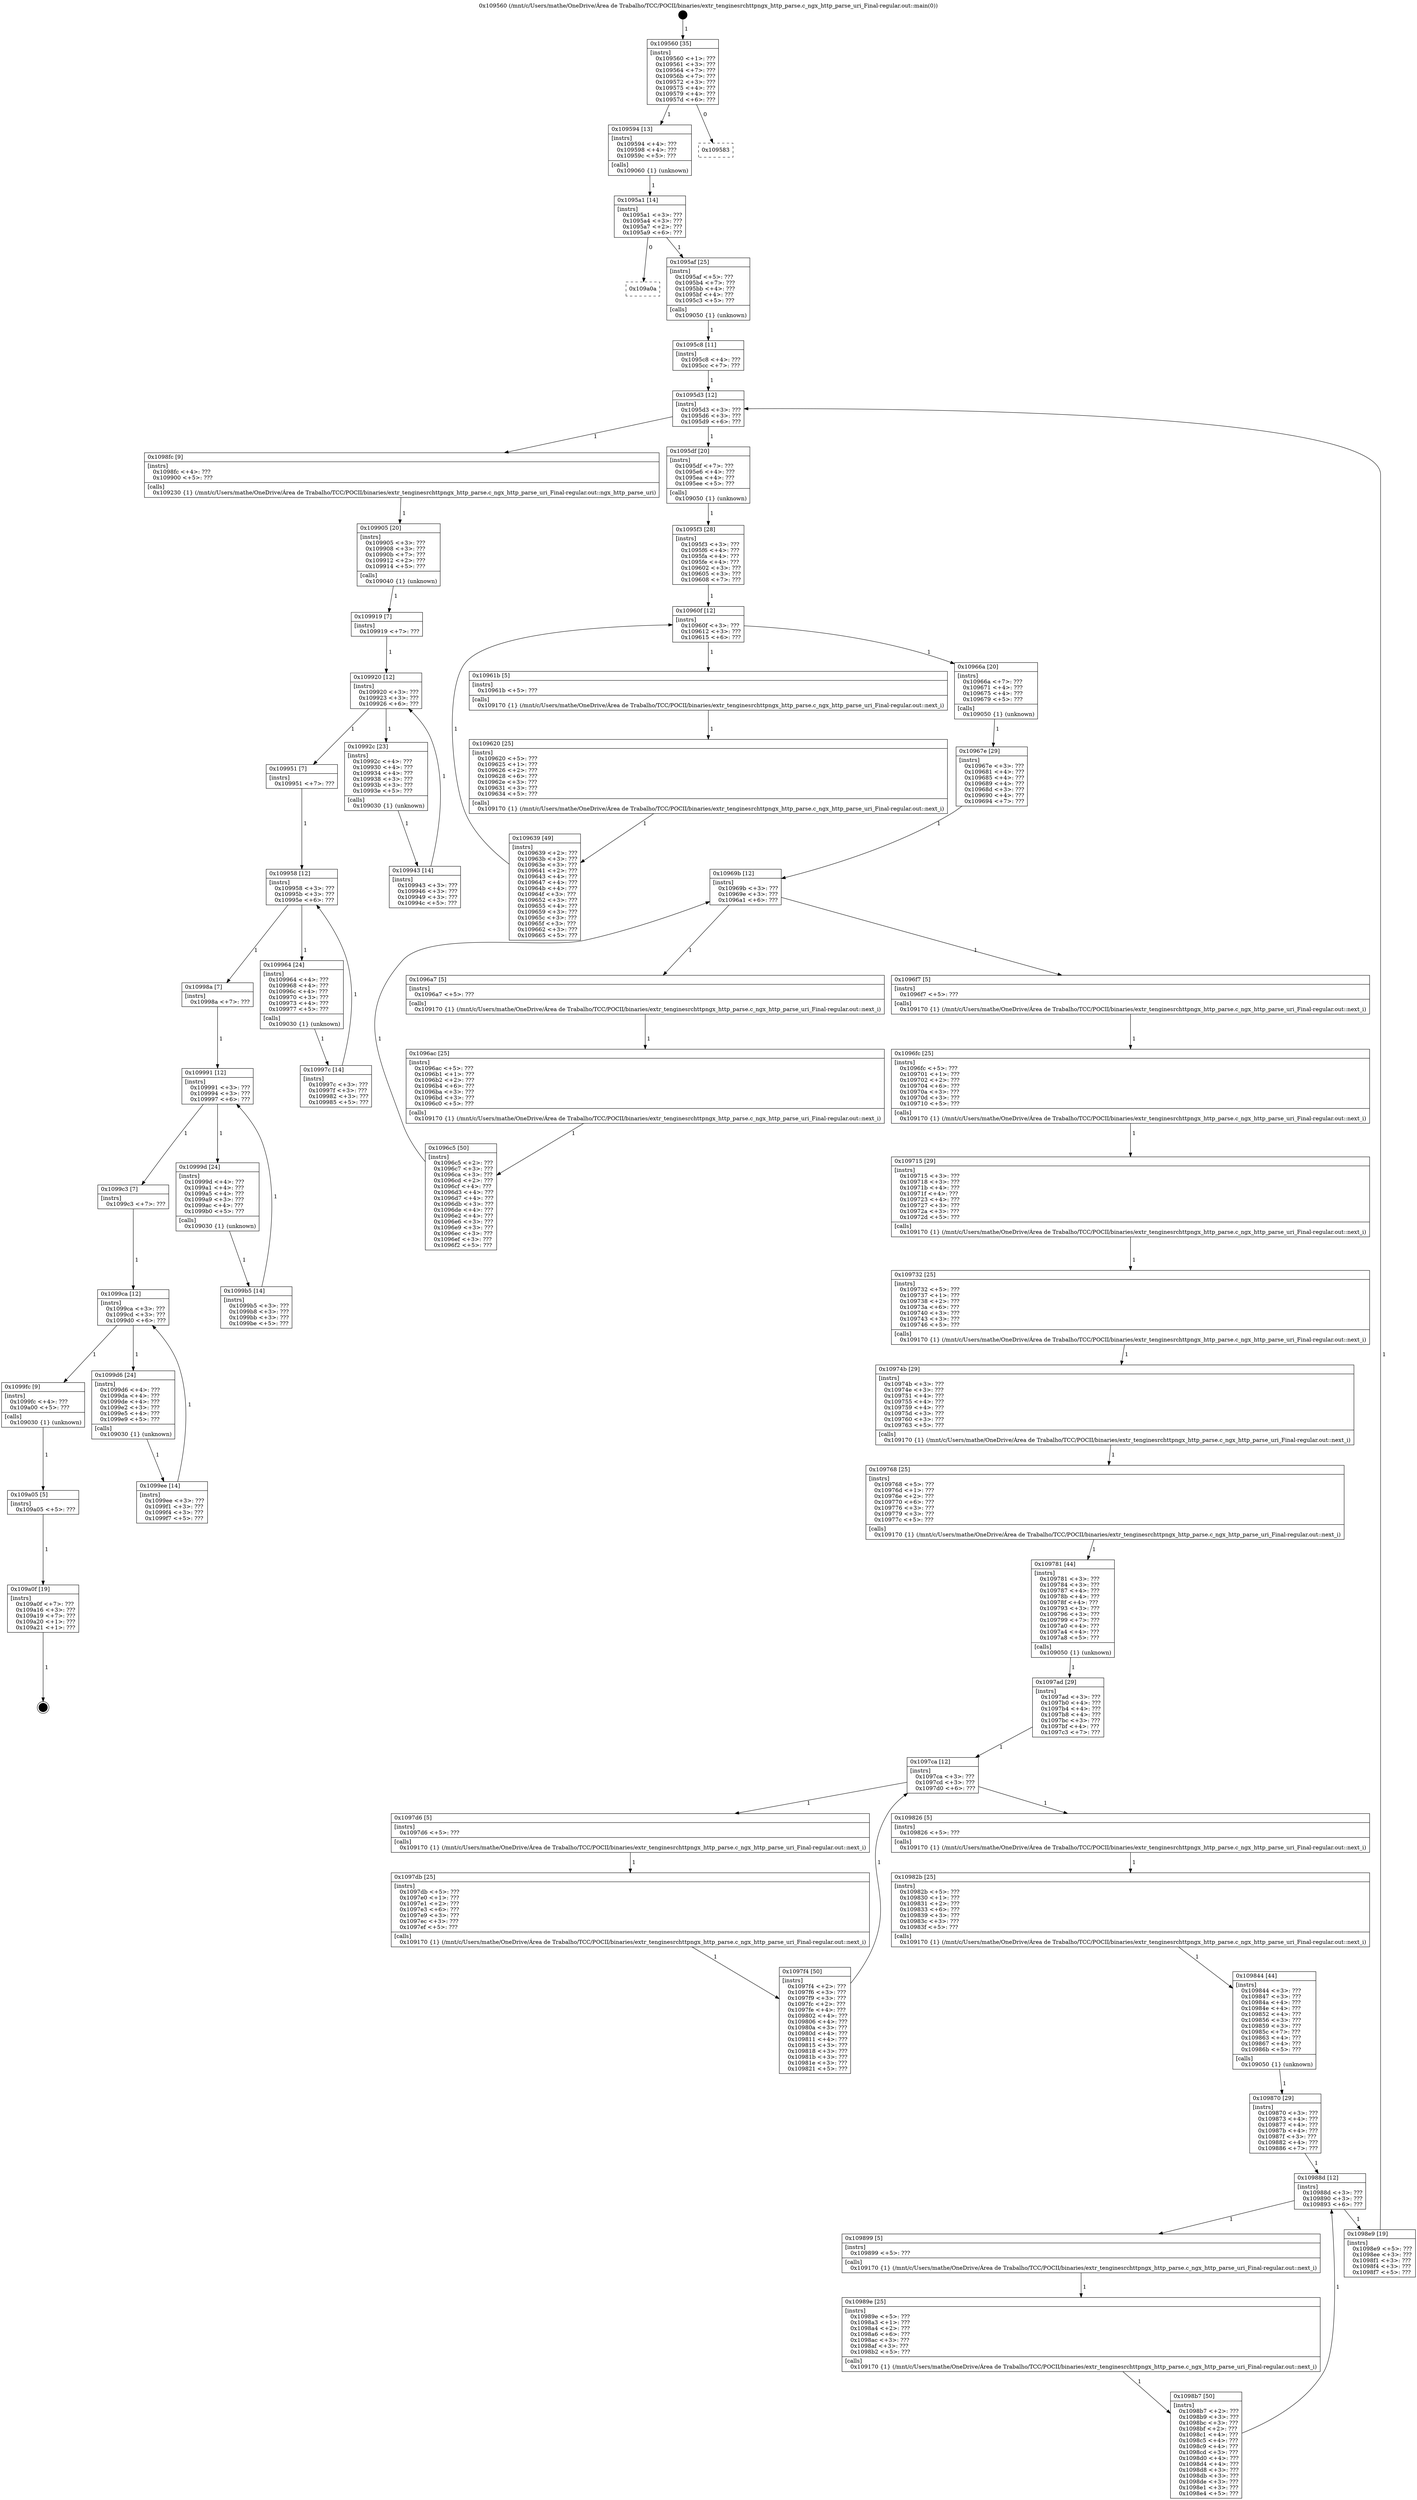 digraph "0x109560" {
  label = "0x109560 (/mnt/c/Users/mathe/OneDrive/Área de Trabalho/TCC/POCII/binaries/extr_tenginesrchttpngx_http_parse.c_ngx_http_parse_uri_Final-regular.out::main(0))"
  labelloc = "t"
  node[shape=record]

  Entry [label="",width=0.3,height=0.3,shape=circle,fillcolor=black,style=filled]
  "0x109560" [label="{
     0x109560 [35]\l
     | [instrs]\l
     &nbsp;&nbsp;0x109560 \<+1\>: ???\l
     &nbsp;&nbsp;0x109561 \<+3\>: ???\l
     &nbsp;&nbsp;0x109564 \<+7\>: ???\l
     &nbsp;&nbsp;0x10956b \<+7\>: ???\l
     &nbsp;&nbsp;0x109572 \<+3\>: ???\l
     &nbsp;&nbsp;0x109575 \<+4\>: ???\l
     &nbsp;&nbsp;0x109579 \<+4\>: ???\l
     &nbsp;&nbsp;0x10957d \<+6\>: ???\l
  }"]
  "0x109594" [label="{
     0x109594 [13]\l
     | [instrs]\l
     &nbsp;&nbsp;0x109594 \<+4\>: ???\l
     &nbsp;&nbsp;0x109598 \<+4\>: ???\l
     &nbsp;&nbsp;0x10959c \<+5\>: ???\l
     | [calls]\l
     &nbsp;&nbsp;0x109060 \{1\} (unknown)\l
  }"]
  "0x109583" [label="{
     0x109583\l
  }", style=dashed]
  "0x1095a1" [label="{
     0x1095a1 [14]\l
     | [instrs]\l
     &nbsp;&nbsp;0x1095a1 \<+3\>: ???\l
     &nbsp;&nbsp;0x1095a4 \<+3\>: ???\l
     &nbsp;&nbsp;0x1095a7 \<+2\>: ???\l
     &nbsp;&nbsp;0x1095a9 \<+6\>: ???\l
  }"]
  "0x109a0a" [label="{
     0x109a0a\l
  }", style=dashed]
  "0x1095af" [label="{
     0x1095af [25]\l
     | [instrs]\l
     &nbsp;&nbsp;0x1095af \<+5\>: ???\l
     &nbsp;&nbsp;0x1095b4 \<+7\>: ???\l
     &nbsp;&nbsp;0x1095bb \<+4\>: ???\l
     &nbsp;&nbsp;0x1095bf \<+4\>: ???\l
     &nbsp;&nbsp;0x1095c3 \<+5\>: ???\l
     | [calls]\l
     &nbsp;&nbsp;0x109050 \{1\} (unknown)\l
  }"]
  Exit [label="",width=0.3,height=0.3,shape=circle,fillcolor=black,style=filled,peripheries=2]
  "0x1095d3" [label="{
     0x1095d3 [12]\l
     | [instrs]\l
     &nbsp;&nbsp;0x1095d3 \<+3\>: ???\l
     &nbsp;&nbsp;0x1095d6 \<+3\>: ???\l
     &nbsp;&nbsp;0x1095d9 \<+6\>: ???\l
  }"]
  "0x1098fc" [label="{
     0x1098fc [9]\l
     | [instrs]\l
     &nbsp;&nbsp;0x1098fc \<+4\>: ???\l
     &nbsp;&nbsp;0x109900 \<+5\>: ???\l
     | [calls]\l
     &nbsp;&nbsp;0x109230 \{1\} (/mnt/c/Users/mathe/OneDrive/Área de Trabalho/TCC/POCII/binaries/extr_tenginesrchttpngx_http_parse.c_ngx_http_parse_uri_Final-regular.out::ngx_http_parse_uri)\l
  }"]
  "0x1095df" [label="{
     0x1095df [20]\l
     | [instrs]\l
     &nbsp;&nbsp;0x1095df \<+7\>: ???\l
     &nbsp;&nbsp;0x1095e6 \<+4\>: ???\l
     &nbsp;&nbsp;0x1095ea \<+4\>: ???\l
     &nbsp;&nbsp;0x1095ee \<+5\>: ???\l
     | [calls]\l
     &nbsp;&nbsp;0x109050 \{1\} (unknown)\l
  }"]
  "0x10960f" [label="{
     0x10960f [12]\l
     | [instrs]\l
     &nbsp;&nbsp;0x10960f \<+3\>: ???\l
     &nbsp;&nbsp;0x109612 \<+3\>: ???\l
     &nbsp;&nbsp;0x109615 \<+6\>: ???\l
  }"]
  "0x10966a" [label="{
     0x10966a [20]\l
     | [instrs]\l
     &nbsp;&nbsp;0x10966a \<+7\>: ???\l
     &nbsp;&nbsp;0x109671 \<+4\>: ???\l
     &nbsp;&nbsp;0x109675 \<+4\>: ???\l
     &nbsp;&nbsp;0x109679 \<+5\>: ???\l
     | [calls]\l
     &nbsp;&nbsp;0x109050 \{1\} (unknown)\l
  }"]
  "0x10961b" [label="{
     0x10961b [5]\l
     | [instrs]\l
     &nbsp;&nbsp;0x10961b \<+5\>: ???\l
     | [calls]\l
     &nbsp;&nbsp;0x109170 \{1\} (/mnt/c/Users/mathe/OneDrive/Área de Trabalho/TCC/POCII/binaries/extr_tenginesrchttpngx_http_parse.c_ngx_http_parse_uri_Final-regular.out::next_i)\l
  }"]
  "0x109620" [label="{
     0x109620 [25]\l
     | [instrs]\l
     &nbsp;&nbsp;0x109620 \<+5\>: ???\l
     &nbsp;&nbsp;0x109625 \<+1\>: ???\l
     &nbsp;&nbsp;0x109626 \<+2\>: ???\l
     &nbsp;&nbsp;0x109628 \<+6\>: ???\l
     &nbsp;&nbsp;0x10962e \<+3\>: ???\l
     &nbsp;&nbsp;0x109631 \<+3\>: ???\l
     &nbsp;&nbsp;0x109634 \<+5\>: ???\l
     | [calls]\l
     &nbsp;&nbsp;0x109170 \{1\} (/mnt/c/Users/mathe/OneDrive/Área de Trabalho/TCC/POCII/binaries/extr_tenginesrchttpngx_http_parse.c_ngx_http_parse_uri_Final-regular.out::next_i)\l
  }"]
  "0x109639" [label="{
     0x109639 [49]\l
     | [instrs]\l
     &nbsp;&nbsp;0x109639 \<+2\>: ???\l
     &nbsp;&nbsp;0x10963b \<+3\>: ???\l
     &nbsp;&nbsp;0x10963e \<+3\>: ???\l
     &nbsp;&nbsp;0x109641 \<+2\>: ???\l
     &nbsp;&nbsp;0x109643 \<+4\>: ???\l
     &nbsp;&nbsp;0x109647 \<+4\>: ???\l
     &nbsp;&nbsp;0x10964b \<+4\>: ???\l
     &nbsp;&nbsp;0x10964f \<+3\>: ???\l
     &nbsp;&nbsp;0x109652 \<+3\>: ???\l
     &nbsp;&nbsp;0x109655 \<+4\>: ???\l
     &nbsp;&nbsp;0x109659 \<+3\>: ???\l
     &nbsp;&nbsp;0x10965c \<+3\>: ???\l
     &nbsp;&nbsp;0x10965f \<+3\>: ???\l
     &nbsp;&nbsp;0x109662 \<+3\>: ???\l
     &nbsp;&nbsp;0x109665 \<+5\>: ???\l
  }"]
  "0x1095f3" [label="{
     0x1095f3 [28]\l
     | [instrs]\l
     &nbsp;&nbsp;0x1095f3 \<+3\>: ???\l
     &nbsp;&nbsp;0x1095f6 \<+4\>: ???\l
     &nbsp;&nbsp;0x1095fa \<+4\>: ???\l
     &nbsp;&nbsp;0x1095fe \<+4\>: ???\l
     &nbsp;&nbsp;0x109602 \<+3\>: ???\l
     &nbsp;&nbsp;0x109605 \<+3\>: ???\l
     &nbsp;&nbsp;0x109608 \<+7\>: ???\l
  }"]
  "0x10969b" [label="{
     0x10969b [12]\l
     | [instrs]\l
     &nbsp;&nbsp;0x10969b \<+3\>: ???\l
     &nbsp;&nbsp;0x10969e \<+3\>: ???\l
     &nbsp;&nbsp;0x1096a1 \<+6\>: ???\l
  }"]
  "0x1096f7" [label="{
     0x1096f7 [5]\l
     | [instrs]\l
     &nbsp;&nbsp;0x1096f7 \<+5\>: ???\l
     | [calls]\l
     &nbsp;&nbsp;0x109170 \{1\} (/mnt/c/Users/mathe/OneDrive/Área de Trabalho/TCC/POCII/binaries/extr_tenginesrchttpngx_http_parse.c_ngx_http_parse_uri_Final-regular.out::next_i)\l
  }"]
  "0x1096a7" [label="{
     0x1096a7 [5]\l
     | [instrs]\l
     &nbsp;&nbsp;0x1096a7 \<+5\>: ???\l
     | [calls]\l
     &nbsp;&nbsp;0x109170 \{1\} (/mnt/c/Users/mathe/OneDrive/Área de Trabalho/TCC/POCII/binaries/extr_tenginesrchttpngx_http_parse.c_ngx_http_parse_uri_Final-regular.out::next_i)\l
  }"]
  "0x1096ac" [label="{
     0x1096ac [25]\l
     | [instrs]\l
     &nbsp;&nbsp;0x1096ac \<+5\>: ???\l
     &nbsp;&nbsp;0x1096b1 \<+1\>: ???\l
     &nbsp;&nbsp;0x1096b2 \<+2\>: ???\l
     &nbsp;&nbsp;0x1096b4 \<+6\>: ???\l
     &nbsp;&nbsp;0x1096ba \<+3\>: ???\l
     &nbsp;&nbsp;0x1096bd \<+3\>: ???\l
     &nbsp;&nbsp;0x1096c0 \<+5\>: ???\l
     | [calls]\l
     &nbsp;&nbsp;0x109170 \{1\} (/mnt/c/Users/mathe/OneDrive/Área de Trabalho/TCC/POCII/binaries/extr_tenginesrchttpngx_http_parse.c_ngx_http_parse_uri_Final-regular.out::next_i)\l
  }"]
  "0x1096c5" [label="{
     0x1096c5 [50]\l
     | [instrs]\l
     &nbsp;&nbsp;0x1096c5 \<+2\>: ???\l
     &nbsp;&nbsp;0x1096c7 \<+3\>: ???\l
     &nbsp;&nbsp;0x1096ca \<+3\>: ???\l
     &nbsp;&nbsp;0x1096cd \<+2\>: ???\l
     &nbsp;&nbsp;0x1096cf \<+4\>: ???\l
     &nbsp;&nbsp;0x1096d3 \<+4\>: ???\l
     &nbsp;&nbsp;0x1096d7 \<+4\>: ???\l
     &nbsp;&nbsp;0x1096db \<+3\>: ???\l
     &nbsp;&nbsp;0x1096de \<+4\>: ???\l
     &nbsp;&nbsp;0x1096e2 \<+4\>: ???\l
     &nbsp;&nbsp;0x1096e6 \<+3\>: ???\l
     &nbsp;&nbsp;0x1096e9 \<+3\>: ???\l
     &nbsp;&nbsp;0x1096ec \<+3\>: ???\l
     &nbsp;&nbsp;0x1096ef \<+3\>: ???\l
     &nbsp;&nbsp;0x1096f2 \<+5\>: ???\l
  }"]
  "0x10967e" [label="{
     0x10967e [29]\l
     | [instrs]\l
     &nbsp;&nbsp;0x10967e \<+3\>: ???\l
     &nbsp;&nbsp;0x109681 \<+4\>: ???\l
     &nbsp;&nbsp;0x109685 \<+4\>: ???\l
     &nbsp;&nbsp;0x109689 \<+4\>: ???\l
     &nbsp;&nbsp;0x10968d \<+3\>: ???\l
     &nbsp;&nbsp;0x109690 \<+4\>: ???\l
     &nbsp;&nbsp;0x109694 \<+7\>: ???\l
  }"]
  "0x1096fc" [label="{
     0x1096fc [25]\l
     | [instrs]\l
     &nbsp;&nbsp;0x1096fc \<+5\>: ???\l
     &nbsp;&nbsp;0x109701 \<+1\>: ???\l
     &nbsp;&nbsp;0x109702 \<+2\>: ???\l
     &nbsp;&nbsp;0x109704 \<+6\>: ???\l
     &nbsp;&nbsp;0x10970a \<+3\>: ???\l
     &nbsp;&nbsp;0x10970d \<+3\>: ???\l
     &nbsp;&nbsp;0x109710 \<+5\>: ???\l
     | [calls]\l
     &nbsp;&nbsp;0x109170 \{1\} (/mnt/c/Users/mathe/OneDrive/Área de Trabalho/TCC/POCII/binaries/extr_tenginesrchttpngx_http_parse.c_ngx_http_parse_uri_Final-regular.out::next_i)\l
  }"]
  "0x109715" [label="{
     0x109715 [29]\l
     | [instrs]\l
     &nbsp;&nbsp;0x109715 \<+3\>: ???\l
     &nbsp;&nbsp;0x109718 \<+3\>: ???\l
     &nbsp;&nbsp;0x10971b \<+4\>: ???\l
     &nbsp;&nbsp;0x10971f \<+4\>: ???\l
     &nbsp;&nbsp;0x109723 \<+4\>: ???\l
     &nbsp;&nbsp;0x109727 \<+3\>: ???\l
     &nbsp;&nbsp;0x10972a \<+3\>: ???\l
     &nbsp;&nbsp;0x10972d \<+5\>: ???\l
     | [calls]\l
     &nbsp;&nbsp;0x109170 \{1\} (/mnt/c/Users/mathe/OneDrive/Área de Trabalho/TCC/POCII/binaries/extr_tenginesrchttpngx_http_parse.c_ngx_http_parse_uri_Final-regular.out::next_i)\l
  }"]
  "0x109732" [label="{
     0x109732 [25]\l
     | [instrs]\l
     &nbsp;&nbsp;0x109732 \<+5\>: ???\l
     &nbsp;&nbsp;0x109737 \<+1\>: ???\l
     &nbsp;&nbsp;0x109738 \<+2\>: ???\l
     &nbsp;&nbsp;0x10973a \<+6\>: ???\l
     &nbsp;&nbsp;0x109740 \<+3\>: ???\l
     &nbsp;&nbsp;0x109743 \<+3\>: ???\l
     &nbsp;&nbsp;0x109746 \<+5\>: ???\l
     | [calls]\l
     &nbsp;&nbsp;0x109170 \{1\} (/mnt/c/Users/mathe/OneDrive/Área de Trabalho/TCC/POCII/binaries/extr_tenginesrchttpngx_http_parse.c_ngx_http_parse_uri_Final-regular.out::next_i)\l
  }"]
  "0x10974b" [label="{
     0x10974b [29]\l
     | [instrs]\l
     &nbsp;&nbsp;0x10974b \<+3\>: ???\l
     &nbsp;&nbsp;0x10974e \<+3\>: ???\l
     &nbsp;&nbsp;0x109751 \<+4\>: ???\l
     &nbsp;&nbsp;0x109755 \<+4\>: ???\l
     &nbsp;&nbsp;0x109759 \<+4\>: ???\l
     &nbsp;&nbsp;0x10975d \<+3\>: ???\l
     &nbsp;&nbsp;0x109760 \<+3\>: ???\l
     &nbsp;&nbsp;0x109763 \<+5\>: ???\l
     | [calls]\l
     &nbsp;&nbsp;0x109170 \{1\} (/mnt/c/Users/mathe/OneDrive/Área de Trabalho/TCC/POCII/binaries/extr_tenginesrchttpngx_http_parse.c_ngx_http_parse_uri_Final-regular.out::next_i)\l
  }"]
  "0x109768" [label="{
     0x109768 [25]\l
     | [instrs]\l
     &nbsp;&nbsp;0x109768 \<+5\>: ???\l
     &nbsp;&nbsp;0x10976d \<+1\>: ???\l
     &nbsp;&nbsp;0x10976e \<+2\>: ???\l
     &nbsp;&nbsp;0x109770 \<+6\>: ???\l
     &nbsp;&nbsp;0x109776 \<+3\>: ???\l
     &nbsp;&nbsp;0x109779 \<+3\>: ???\l
     &nbsp;&nbsp;0x10977c \<+5\>: ???\l
     | [calls]\l
     &nbsp;&nbsp;0x109170 \{1\} (/mnt/c/Users/mathe/OneDrive/Área de Trabalho/TCC/POCII/binaries/extr_tenginesrchttpngx_http_parse.c_ngx_http_parse_uri_Final-regular.out::next_i)\l
  }"]
  "0x109781" [label="{
     0x109781 [44]\l
     | [instrs]\l
     &nbsp;&nbsp;0x109781 \<+3\>: ???\l
     &nbsp;&nbsp;0x109784 \<+3\>: ???\l
     &nbsp;&nbsp;0x109787 \<+4\>: ???\l
     &nbsp;&nbsp;0x10978b \<+4\>: ???\l
     &nbsp;&nbsp;0x10978f \<+4\>: ???\l
     &nbsp;&nbsp;0x109793 \<+3\>: ???\l
     &nbsp;&nbsp;0x109796 \<+3\>: ???\l
     &nbsp;&nbsp;0x109799 \<+7\>: ???\l
     &nbsp;&nbsp;0x1097a0 \<+4\>: ???\l
     &nbsp;&nbsp;0x1097a4 \<+4\>: ???\l
     &nbsp;&nbsp;0x1097a8 \<+5\>: ???\l
     | [calls]\l
     &nbsp;&nbsp;0x109050 \{1\} (unknown)\l
  }"]
  "0x1097ca" [label="{
     0x1097ca [12]\l
     | [instrs]\l
     &nbsp;&nbsp;0x1097ca \<+3\>: ???\l
     &nbsp;&nbsp;0x1097cd \<+3\>: ???\l
     &nbsp;&nbsp;0x1097d0 \<+6\>: ???\l
  }"]
  "0x109826" [label="{
     0x109826 [5]\l
     | [instrs]\l
     &nbsp;&nbsp;0x109826 \<+5\>: ???\l
     | [calls]\l
     &nbsp;&nbsp;0x109170 \{1\} (/mnt/c/Users/mathe/OneDrive/Área de Trabalho/TCC/POCII/binaries/extr_tenginesrchttpngx_http_parse.c_ngx_http_parse_uri_Final-regular.out::next_i)\l
  }"]
  "0x1097d6" [label="{
     0x1097d6 [5]\l
     | [instrs]\l
     &nbsp;&nbsp;0x1097d6 \<+5\>: ???\l
     | [calls]\l
     &nbsp;&nbsp;0x109170 \{1\} (/mnt/c/Users/mathe/OneDrive/Área de Trabalho/TCC/POCII/binaries/extr_tenginesrchttpngx_http_parse.c_ngx_http_parse_uri_Final-regular.out::next_i)\l
  }"]
  "0x1097db" [label="{
     0x1097db [25]\l
     | [instrs]\l
     &nbsp;&nbsp;0x1097db \<+5\>: ???\l
     &nbsp;&nbsp;0x1097e0 \<+1\>: ???\l
     &nbsp;&nbsp;0x1097e1 \<+2\>: ???\l
     &nbsp;&nbsp;0x1097e3 \<+6\>: ???\l
     &nbsp;&nbsp;0x1097e9 \<+3\>: ???\l
     &nbsp;&nbsp;0x1097ec \<+3\>: ???\l
     &nbsp;&nbsp;0x1097ef \<+5\>: ???\l
     | [calls]\l
     &nbsp;&nbsp;0x109170 \{1\} (/mnt/c/Users/mathe/OneDrive/Área de Trabalho/TCC/POCII/binaries/extr_tenginesrchttpngx_http_parse.c_ngx_http_parse_uri_Final-regular.out::next_i)\l
  }"]
  "0x1097f4" [label="{
     0x1097f4 [50]\l
     | [instrs]\l
     &nbsp;&nbsp;0x1097f4 \<+2\>: ???\l
     &nbsp;&nbsp;0x1097f6 \<+3\>: ???\l
     &nbsp;&nbsp;0x1097f9 \<+3\>: ???\l
     &nbsp;&nbsp;0x1097fc \<+2\>: ???\l
     &nbsp;&nbsp;0x1097fe \<+4\>: ???\l
     &nbsp;&nbsp;0x109802 \<+4\>: ???\l
     &nbsp;&nbsp;0x109806 \<+4\>: ???\l
     &nbsp;&nbsp;0x10980a \<+3\>: ???\l
     &nbsp;&nbsp;0x10980d \<+4\>: ???\l
     &nbsp;&nbsp;0x109811 \<+4\>: ???\l
     &nbsp;&nbsp;0x109815 \<+3\>: ???\l
     &nbsp;&nbsp;0x109818 \<+3\>: ???\l
     &nbsp;&nbsp;0x10981b \<+3\>: ???\l
     &nbsp;&nbsp;0x10981e \<+3\>: ???\l
     &nbsp;&nbsp;0x109821 \<+5\>: ???\l
  }"]
  "0x1097ad" [label="{
     0x1097ad [29]\l
     | [instrs]\l
     &nbsp;&nbsp;0x1097ad \<+3\>: ???\l
     &nbsp;&nbsp;0x1097b0 \<+4\>: ???\l
     &nbsp;&nbsp;0x1097b4 \<+4\>: ???\l
     &nbsp;&nbsp;0x1097b8 \<+4\>: ???\l
     &nbsp;&nbsp;0x1097bc \<+3\>: ???\l
     &nbsp;&nbsp;0x1097bf \<+4\>: ???\l
     &nbsp;&nbsp;0x1097c3 \<+7\>: ???\l
  }"]
  "0x10982b" [label="{
     0x10982b [25]\l
     | [instrs]\l
     &nbsp;&nbsp;0x10982b \<+5\>: ???\l
     &nbsp;&nbsp;0x109830 \<+1\>: ???\l
     &nbsp;&nbsp;0x109831 \<+2\>: ???\l
     &nbsp;&nbsp;0x109833 \<+6\>: ???\l
     &nbsp;&nbsp;0x109839 \<+3\>: ???\l
     &nbsp;&nbsp;0x10983c \<+3\>: ???\l
     &nbsp;&nbsp;0x10983f \<+5\>: ???\l
     | [calls]\l
     &nbsp;&nbsp;0x109170 \{1\} (/mnt/c/Users/mathe/OneDrive/Área de Trabalho/TCC/POCII/binaries/extr_tenginesrchttpngx_http_parse.c_ngx_http_parse_uri_Final-regular.out::next_i)\l
  }"]
  "0x109844" [label="{
     0x109844 [44]\l
     | [instrs]\l
     &nbsp;&nbsp;0x109844 \<+3\>: ???\l
     &nbsp;&nbsp;0x109847 \<+3\>: ???\l
     &nbsp;&nbsp;0x10984a \<+4\>: ???\l
     &nbsp;&nbsp;0x10984e \<+4\>: ???\l
     &nbsp;&nbsp;0x109852 \<+4\>: ???\l
     &nbsp;&nbsp;0x109856 \<+3\>: ???\l
     &nbsp;&nbsp;0x109859 \<+3\>: ???\l
     &nbsp;&nbsp;0x10985c \<+7\>: ???\l
     &nbsp;&nbsp;0x109863 \<+4\>: ???\l
     &nbsp;&nbsp;0x109867 \<+4\>: ???\l
     &nbsp;&nbsp;0x10986b \<+5\>: ???\l
     | [calls]\l
     &nbsp;&nbsp;0x109050 \{1\} (unknown)\l
  }"]
  "0x10988d" [label="{
     0x10988d [12]\l
     | [instrs]\l
     &nbsp;&nbsp;0x10988d \<+3\>: ???\l
     &nbsp;&nbsp;0x109890 \<+3\>: ???\l
     &nbsp;&nbsp;0x109893 \<+6\>: ???\l
  }"]
  "0x1098e9" [label="{
     0x1098e9 [19]\l
     | [instrs]\l
     &nbsp;&nbsp;0x1098e9 \<+5\>: ???\l
     &nbsp;&nbsp;0x1098ee \<+3\>: ???\l
     &nbsp;&nbsp;0x1098f1 \<+3\>: ???\l
     &nbsp;&nbsp;0x1098f4 \<+3\>: ???\l
     &nbsp;&nbsp;0x1098f7 \<+5\>: ???\l
  }"]
  "0x109899" [label="{
     0x109899 [5]\l
     | [instrs]\l
     &nbsp;&nbsp;0x109899 \<+5\>: ???\l
     | [calls]\l
     &nbsp;&nbsp;0x109170 \{1\} (/mnt/c/Users/mathe/OneDrive/Área de Trabalho/TCC/POCII/binaries/extr_tenginesrchttpngx_http_parse.c_ngx_http_parse_uri_Final-regular.out::next_i)\l
  }"]
  "0x10989e" [label="{
     0x10989e [25]\l
     | [instrs]\l
     &nbsp;&nbsp;0x10989e \<+5\>: ???\l
     &nbsp;&nbsp;0x1098a3 \<+1\>: ???\l
     &nbsp;&nbsp;0x1098a4 \<+2\>: ???\l
     &nbsp;&nbsp;0x1098a6 \<+6\>: ???\l
     &nbsp;&nbsp;0x1098ac \<+3\>: ???\l
     &nbsp;&nbsp;0x1098af \<+3\>: ???\l
     &nbsp;&nbsp;0x1098b2 \<+5\>: ???\l
     | [calls]\l
     &nbsp;&nbsp;0x109170 \{1\} (/mnt/c/Users/mathe/OneDrive/Área de Trabalho/TCC/POCII/binaries/extr_tenginesrchttpngx_http_parse.c_ngx_http_parse_uri_Final-regular.out::next_i)\l
  }"]
  "0x1098b7" [label="{
     0x1098b7 [50]\l
     | [instrs]\l
     &nbsp;&nbsp;0x1098b7 \<+2\>: ???\l
     &nbsp;&nbsp;0x1098b9 \<+3\>: ???\l
     &nbsp;&nbsp;0x1098bc \<+3\>: ???\l
     &nbsp;&nbsp;0x1098bf \<+2\>: ???\l
     &nbsp;&nbsp;0x1098c1 \<+4\>: ???\l
     &nbsp;&nbsp;0x1098c5 \<+4\>: ???\l
     &nbsp;&nbsp;0x1098c9 \<+4\>: ???\l
     &nbsp;&nbsp;0x1098cd \<+3\>: ???\l
     &nbsp;&nbsp;0x1098d0 \<+4\>: ???\l
     &nbsp;&nbsp;0x1098d4 \<+4\>: ???\l
     &nbsp;&nbsp;0x1098d8 \<+3\>: ???\l
     &nbsp;&nbsp;0x1098db \<+3\>: ???\l
     &nbsp;&nbsp;0x1098de \<+3\>: ???\l
     &nbsp;&nbsp;0x1098e1 \<+3\>: ???\l
     &nbsp;&nbsp;0x1098e4 \<+5\>: ???\l
  }"]
  "0x109870" [label="{
     0x109870 [29]\l
     | [instrs]\l
     &nbsp;&nbsp;0x109870 \<+3\>: ???\l
     &nbsp;&nbsp;0x109873 \<+4\>: ???\l
     &nbsp;&nbsp;0x109877 \<+4\>: ???\l
     &nbsp;&nbsp;0x10987b \<+4\>: ???\l
     &nbsp;&nbsp;0x10987f \<+3\>: ???\l
     &nbsp;&nbsp;0x109882 \<+4\>: ???\l
     &nbsp;&nbsp;0x109886 \<+7\>: ???\l
  }"]
  "0x109a0f" [label="{
     0x109a0f [19]\l
     | [instrs]\l
     &nbsp;&nbsp;0x109a0f \<+7\>: ???\l
     &nbsp;&nbsp;0x109a16 \<+3\>: ???\l
     &nbsp;&nbsp;0x109a19 \<+7\>: ???\l
     &nbsp;&nbsp;0x109a20 \<+1\>: ???\l
     &nbsp;&nbsp;0x109a21 \<+1\>: ???\l
  }"]
  "0x1095c8" [label="{
     0x1095c8 [11]\l
     | [instrs]\l
     &nbsp;&nbsp;0x1095c8 \<+4\>: ???\l
     &nbsp;&nbsp;0x1095cc \<+7\>: ???\l
  }"]
  "0x109905" [label="{
     0x109905 [20]\l
     | [instrs]\l
     &nbsp;&nbsp;0x109905 \<+3\>: ???\l
     &nbsp;&nbsp;0x109908 \<+3\>: ???\l
     &nbsp;&nbsp;0x10990b \<+7\>: ???\l
     &nbsp;&nbsp;0x109912 \<+2\>: ???\l
     &nbsp;&nbsp;0x109914 \<+5\>: ???\l
     | [calls]\l
     &nbsp;&nbsp;0x109040 \{1\} (unknown)\l
  }"]
  "0x109920" [label="{
     0x109920 [12]\l
     | [instrs]\l
     &nbsp;&nbsp;0x109920 \<+3\>: ???\l
     &nbsp;&nbsp;0x109923 \<+3\>: ???\l
     &nbsp;&nbsp;0x109926 \<+6\>: ???\l
  }"]
  "0x109958" [label="{
     0x109958 [12]\l
     | [instrs]\l
     &nbsp;&nbsp;0x109958 \<+3\>: ???\l
     &nbsp;&nbsp;0x10995b \<+3\>: ???\l
     &nbsp;&nbsp;0x10995e \<+6\>: ???\l
  }"]
  "0x10992c" [label="{
     0x10992c [23]\l
     | [instrs]\l
     &nbsp;&nbsp;0x10992c \<+4\>: ???\l
     &nbsp;&nbsp;0x109930 \<+4\>: ???\l
     &nbsp;&nbsp;0x109934 \<+4\>: ???\l
     &nbsp;&nbsp;0x109938 \<+3\>: ???\l
     &nbsp;&nbsp;0x10993b \<+3\>: ???\l
     &nbsp;&nbsp;0x10993e \<+5\>: ???\l
     | [calls]\l
     &nbsp;&nbsp;0x109030 \{1\} (unknown)\l
  }"]
  "0x109943" [label="{
     0x109943 [14]\l
     | [instrs]\l
     &nbsp;&nbsp;0x109943 \<+3\>: ???\l
     &nbsp;&nbsp;0x109946 \<+3\>: ???\l
     &nbsp;&nbsp;0x109949 \<+3\>: ???\l
     &nbsp;&nbsp;0x10994c \<+5\>: ???\l
  }"]
  "0x109919" [label="{
     0x109919 [7]\l
     | [instrs]\l
     &nbsp;&nbsp;0x109919 \<+7\>: ???\l
  }"]
  "0x109991" [label="{
     0x109991 [12]\l
     | [instrs]\l
     &nbsp;&nbsp;0x109991 \<+3\>: ???\l
     &nbsp;&nbsp;0x109994 \<+3\>: ???\l
     &nbsp;&nbsp;0x109997 \<+6\>: ???\l
  }"]
  "0x109964" [label="{
     0x109964 [24]\l
     | [instrs]\l
     &nbsp;&nbsp;0x109964 \<+4\>: ???\l
     &nbsp;&nbsp;0x109968 \<+4\>: ???\l
     &nbsp;&nbsp;0x10996c \<+4\>: ???\l
     &nbsp;&nbsp;0x109970 \<+3\>: ???\l
     &nbsp;&nbsp;0x109973 \<+4\>: ???\l
     &nbsp;&nbsp;0x109977 \<+5\>: ???\l
     | [calls]\l
     &nbsp;&nbsp;0x109030 \{1\} (unknown)\l
  }"]
  "0x10997c" [label="{
     0x10997c [14]\l
     | [instrs]\l
     &nbsp;&nbsp;0x10997c \<+3\>: ???\l
     &nbsp;&nbsp;0x10997f \<+3\>: ???\l
     &nbsp;&nbsp;0x109982 \<+3\>: ???\l
     &nbsp;&nbsp;0x109985 \<+5\>: ???\l
  }"]
  "0x109951" [label="{
     0x109951 [7]\l
     | [instrs]\l
     &nbsp;&nbsp;0x109951 \<+7\>: ???\l
  }"]
  "0x1099ca" [label="{
     0x1099ca [12]\l
     | [instrs]\l
     &nbsp;&nbsp;0x1099ca \<+3\>: ???\l
     &nbsp;&nbsp;0x1099cd \<+3\>: ???\l
     &nbsp;&nbsp;0x1099d0 \<+6\>: ???\l
  }"]
  "0x10999d" [label="{
     0x10999d [24]\l
     | [instrs]\l
     &nbsp;&nbsp;0x10999d \<+4\>: ???\l
     &nbsp;&nbsp;0x1099a1 \<+4\>: ???\l
     &nbsp;&nbsp;0x1099a5 \<+4\>: ???\l
     &nbsp;&nbsp;0x1099a9 \<+3\>: ???\l
     &nbsp;&nbsp;0x1099ac \<+4\>: ???\l
     &nbsp;&nbsp;0x1099b0 \<+5\>: ???\l
     | [calls]\l
     &nbsp;&nbsp;0x109030 \{1\} (unknown)\l
  }"]
  "0x1099b5" [label="{
     0x1099b5 [14]\l
     | [instrs]\l
     &nbsp;&nbsp;0x1099b5 \<+3\>: ???\l
     &nbsp;&nbsp;0x1099b8 \<+3\>: ???\l
     &nbsp;&nbsp;0x1099bb \<+3\>: ???\l
     &nbsp;&nbsp;0x1099be \<+5\>: ???\l
  }"]
  "0x10998a" [label="{
     0x10998a [7]\l
     | [instrs]\l
     &nbsp;&nbsp;0x10998a \<+7\>: ???\l
  }"]
  "0x1099fc" [label="{
     0x1099fc [9]\l
     | [instrs]\l
     &nbsp;&nbsp;0x1099fc \<+4\>: ???\l
     &nbsp;&nbsp;0x109a00 \<+5\>: ???\l
     | [calls]\l
     &nbsp;&nbsp;0x109030 \{1\} (unknown)\l
  }"]
  "0x1099d6" [label="{
     0x1099d6 [24]\l
     | [instrs]\l
     &nbsp;&nbsp;0x1099d6 \<+4\>: ???\l
     &nbsp;&nbsp;0x1099da \<+4\>: ???\l
     &nbsp;&nbsp;0x1099de \<+4\>: ???\l
     &nbsp;&nbsp;0x1099e2 \<+3\>: ???\l
     &nbsp;&nbsp;0x1099e5 \<+4\>: ???\l
     &nbsp;&nbsp;0x1099e9 \<+5\>: ???\l
     | [calls]\l
     &nbsp;&nbsp;0x109030 \{1\} (unknown)\l
  }"]
  "0x1099ee" [label="{
     0x1099ee [14]\l
     | [instrs]\l
     &nbsp;&nbsp;0x1099ee \<+3\>: ???\l
     &nbsp;&nbsp;0x1099f1 \<+3\>: ???\l
     &nbsp;&nbsp;0x1099f4 \<+3\>: ???\l
     &nbsp;&nbsp;0x1099f7 \<+5\>: ???\l
  }"]
  "0x1099c3" [label="{
     0x1099c3 [7]\l
     | [instrs]\l
     &nbsp;&nbsp;0x1099c3 \<+7\>: ???\l
  }"]
  "0x109a05" [label="{
     0x109a05 [5]\l
     | [instrs]\l
     &nbsp;&nbsp;0x109a05 \<+5\>: ???\l
  }"]
  Entry -> "0x109560" [label=" 1"]
  "0x109560" -> "0x109594" [label=" 1"]
  "0x109560" -> "0x109583" [label=" 0"]
  "0x109594" -> "0x1095a1" [label=" 1"]
  "0x1095a1" -> "0x109a0a" [label=" 0"]
  "0x1095a1" -> "0x1095af" [label=" 1"]
  "0x109a0f" -> Exit [label=" 1"]
  "0x1095af" -> "0x1095c8" [label=" 1"]
  "0x1095d3" -> "0x1098fc" [label=" 1"]
  "0x1095d3" -> "0x1095df" [label=" 1"]
  "0x1095df" -> "0x1095f3" [label=" 1"]
  "0x10960f" -> "0x10966a" [label=" 1"]
  "0x10960f" -> "0x10961b" [label=" 1"]
  "0x10961b" -> "0x109620" [label=" 1"]
  "0x109620" -> "0x109639" [label=" 1"]
  "0x1095f3" -> "0x10960f" [label=" 1"]
  "0x109639" -> "0x10960f" [label=" 1"]
  "0x10966a" -> "0x10967e" [label=" 1"]
  "0x10969b" -> "0x1096f7" [label=" 1"]
  "0x10969b" -> "0x1096a7" [label=" 1"]
  "0x1096a7" -> "0x1096ac" [label=" 1"]
  "0x1096ac" -> "0x1096c5" [label=" 1"]
  "0x10967e" -> "0x10969b" [label=" 1"]
  "0x1096c5" -> "0x10969b" [label=" 1"]
  "0x1096f7" -> "0x1096fc" [label=" 1"]
  "0x1096fc" -> "0x109715" [label=" 1"]
  "0x109715" -> "0x109732" [label=" 1"]
  "0x109732" -> "0x10974b" [label=" 1"]
  "0x10974b" -> "0x109768" [label=" 1"]
  "0x109768" -> "0x109781" [label=" 1"]
  "0x109781" -> "0x1097ad" [label=" 1"]
  "0x1097ca" -> "0x109826" [label=" 1"]
  "0x1097ca" -> "0x1097d6" [label=" 1"]
  "0x1097d6" -> "0x1097db" [label=" 1"]
  "0x1097db" -> "0x1097f4" [label=" 1"]
  "0x1097ad" -> "0x1097ca" [label=" 1"]
  "0x1097f4" -> "0x1097ca" [label=" 1"]
  "0x109826" -> "0x10982b" [label=" 1"]
  "0x10982b" -> "0x109844" [label=" 1"]
  "0x109844" -> "0x109870" [label=" 1"]
  "0x10988d" -> "0x1098e9" [label=" 1"]
  "0x10988d" -> "0x109899" [label=" 1"]
  "0x109899" -> "0x10989e" [label=" 1"]
  "0x10989e" -> "0x1098b7" [label=" 1"]
  "0x109870" -> "0x10988d" [label=" 1"]
  "0x1098b7" -> "0x10988d" [label=" 1"]
  "0x109a05" -> "0x109a0f" [label=" 1"]
  "0x1095c8" -> "0x1095d3" [label=" 1"]
  "0x1098e9" -> "0x1095d3" [label=" 1"]
  "0x1098fc" -> "0x109905" [label=" 1"]
  "0x109905" -> "0x109919" [label=" 1"]
  "0x109920" -> "0x109951" [label=" 1"]
  "0x109920" -> "0x10992c" [label=" 1"]
  "0x10992c" -> "0x109943" [label=" 1"]
  "0x109919" -> "0x109920" [label=" 1"]
  "0x109943" -> "0x109920" [label=" 1"]
  "0x109958" -> "0x10998a" [label=" 1"]
  "0x109958" -> "0x109964" [label=" 1"]
  "0x109964" -> "0x10997c" [label=" 1"]
  "0x109951" -> "0x109958" [label=" 1"]
  "0x10997c" -> "0x109958" [label=" 1"]
  "0x109991" -> "0x1099c3" [label=" 1"]
  "0x109991" -> "0x10999d" [label=" 1"]
  "0x10999d" -> "0x1099b5" [label=" 1"]
  "0x10998a" -> "0x109991" [label=" 1"]
  "0x1099b5" -> "0x109991" [label=" 1"]
  "0x1099ca" -> "0x1099fc" [label=" 1"]
  "0x1099ca" -> "0x1099d6" [label=" 1"]
  "0x1099d6" -> "0x1099ee" [label=" 1"]
  "0x1099c3" -> "0x1099ca" [label=" 1"]
  "0x1099ee" -> "0x1099ca" [label=" 1"]
  "0x1099fc" -> "0x109a05" [label=" 1"]
}
